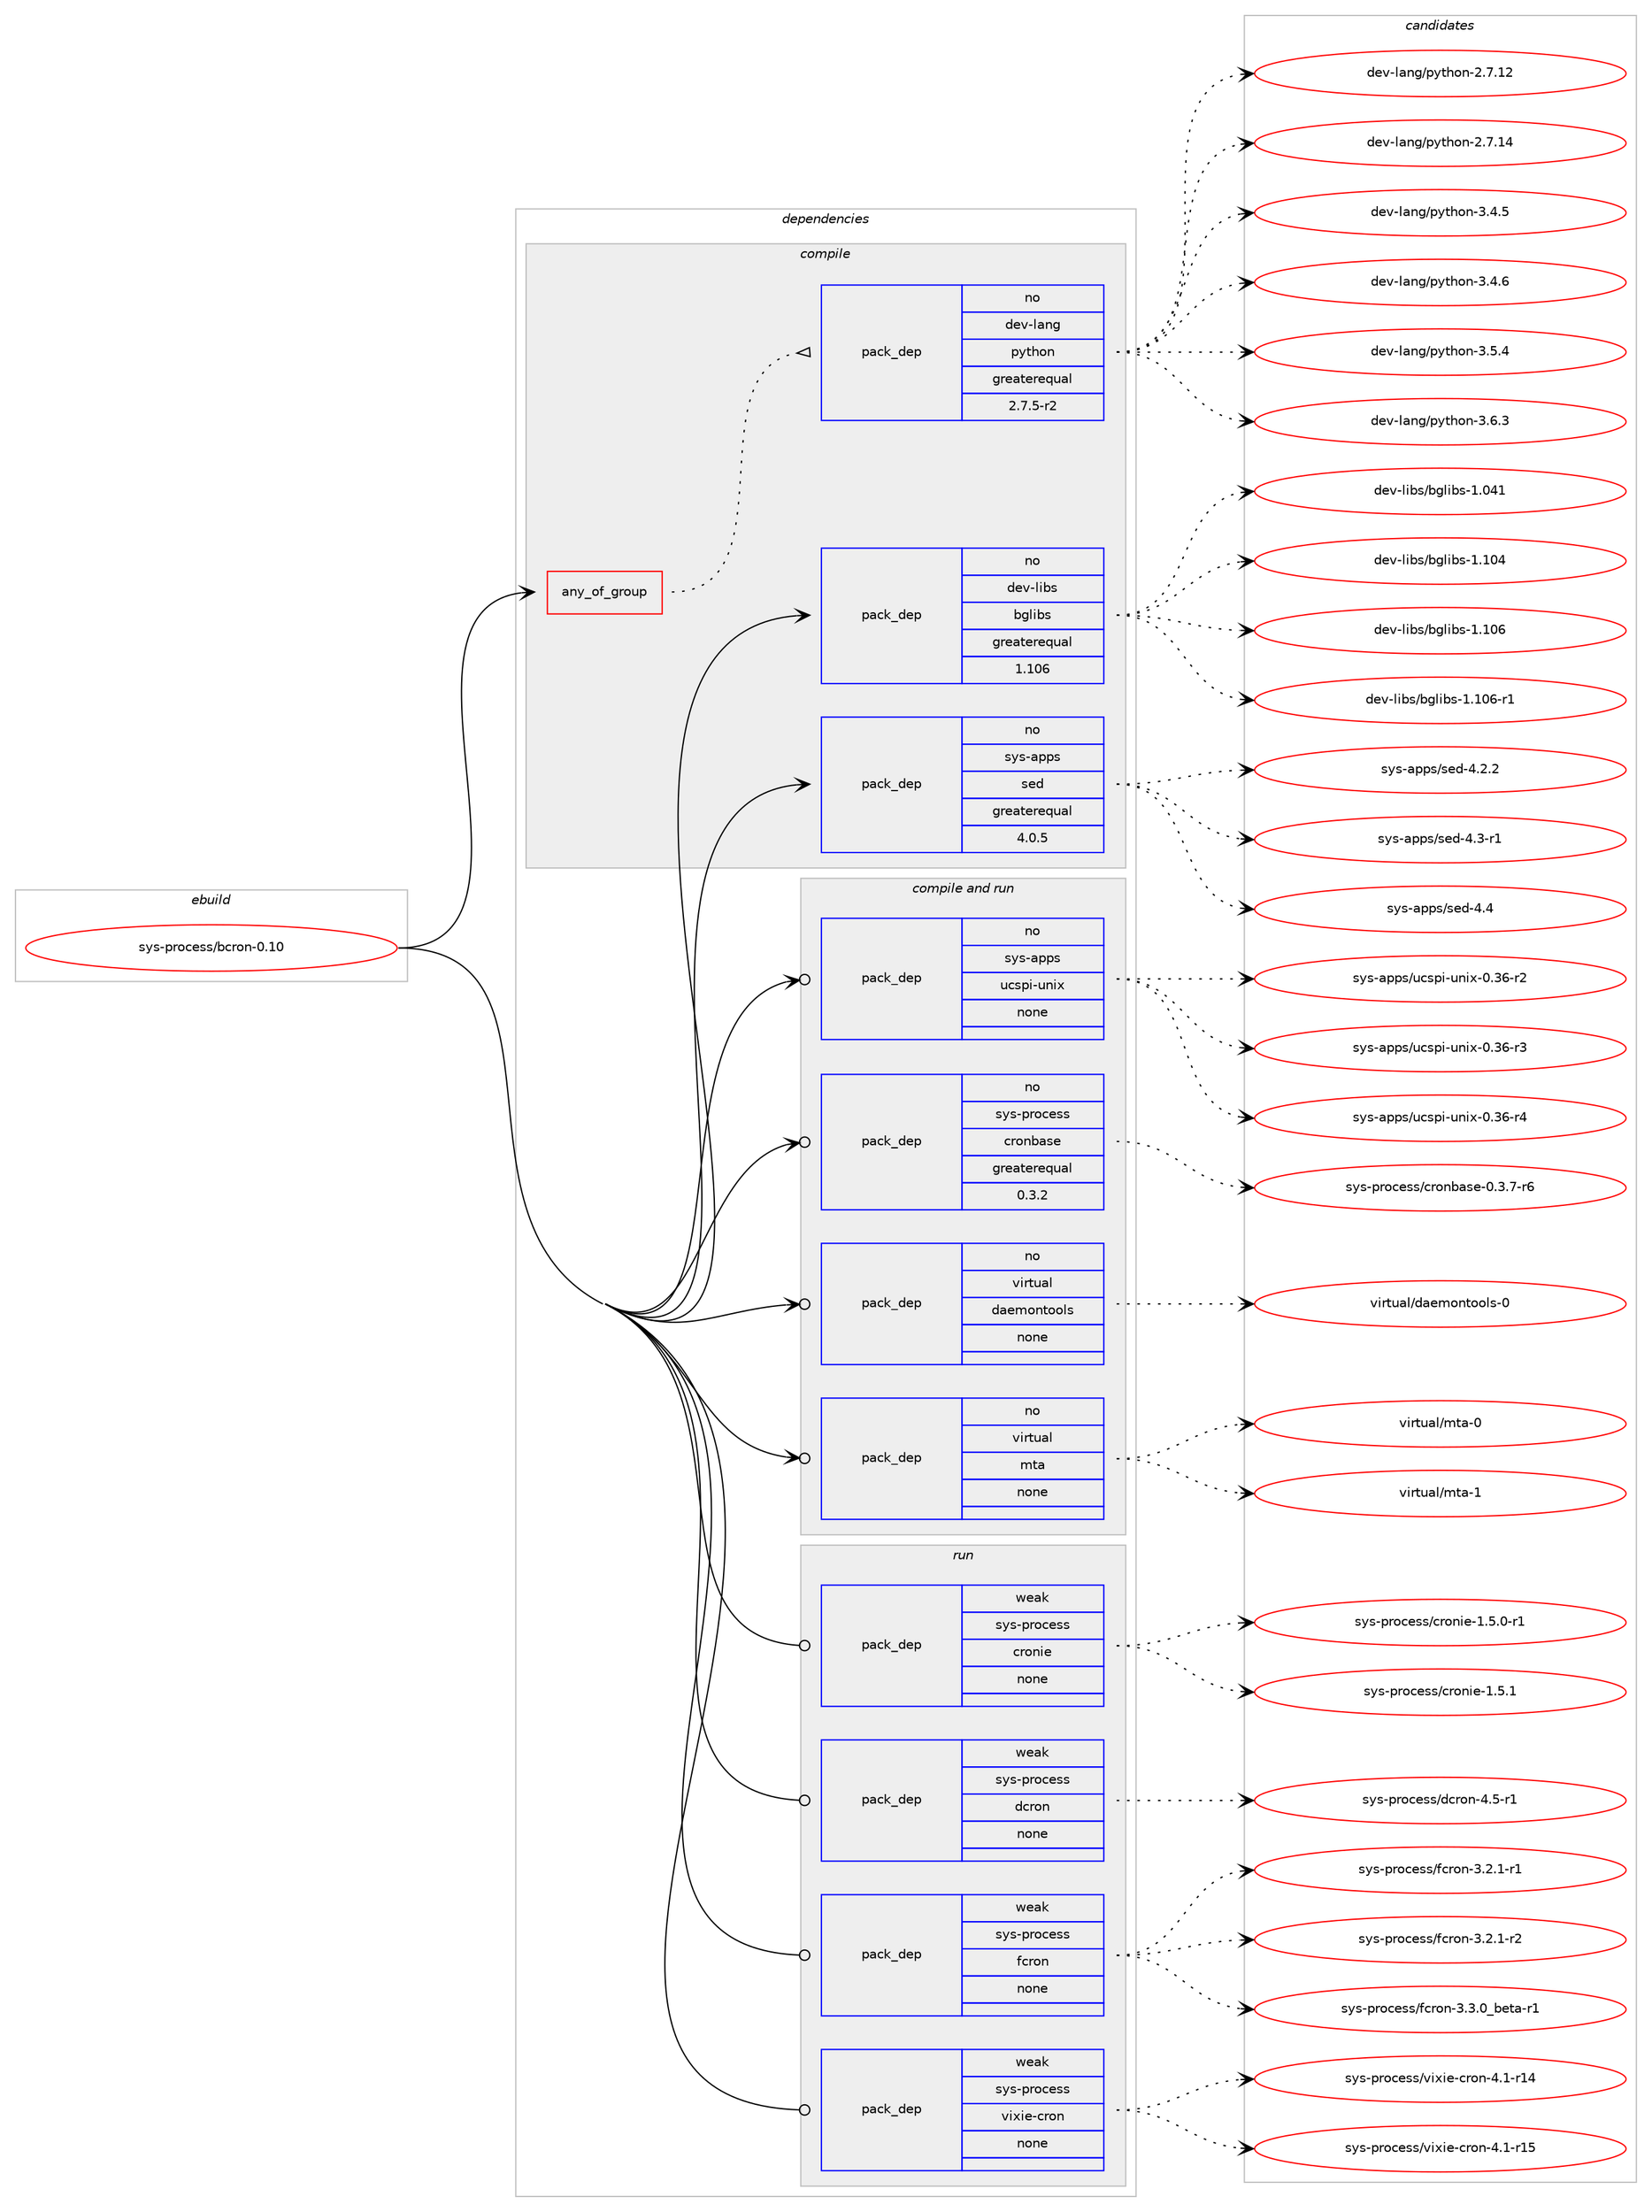 digraph prolog {

# *************
# Graph options
# *************

newrank=true;
concentrate=true;
compound=true;
graph [rankdir=LR,fontname=Helvetica,fontsize=10,ranksep=1.5];#, ranksep=2.5, nodesep=0.2];
edge  [arrowhead=vee];
node  [fontname=Helvetica,fontsize=10];

# **********
# The ebuild
# **********

subgraph cluster_leftcol {
color=gray;
rank=same;
label=<<i>ebuild</i>>;
id [label="sys-process/bcron-0.10", color=red, width=4, href="../sys-process/bcron-0.10.svg"];
}

# ****************
# The dependencies
# ****************

subgraph cluster_midcol {
color=gray;
label=<<i>dependencies</i>>;
subgraph cluster_compile {
fillcolor="#eeeeee";
style=filled;
label=<<i>compile</i>>;
subgraph any8492 {
dependency496571 [label=<<TABLE BORDER="0" CELLBORDER="1" CELLSPACING="0" CELLPADDING="4"><TR><TD CELLPADDING="10">any_of_group</TD></TR></TABLE>>, shape=none, color=red];subgraph pack369054 {
dependency496572 [label=<<TABLE BORDER="0" CELLBORDER="1" CELLSPACING="0" CELLPADDING="4" WIDTH="220"><TR><TD ROWSPAN="6" CELLPADDING="30">pack_dep</TD></TR><TR><TD WIDTH="110">no</TD></TR><TR><TD>dev-lang</TD></TR><TR><TD>python</TD></TR><TR><TD>greaterequal</TD></TR><TR><TD>2.7.5-r2</TD></TR></TABLE>>, shape=none, color=blue];
}
dependency496571:e -> dependency496572:w [weight=20,style="dotted",arrowhead="oinv"];
}
id:e -> dependency496571:w [weight=20,style="solid",arrowhead="vee"];
subgraph pack369055 {
dependency496573 [label=<<TABLE BORDER="0" CELLBORDER="1" CELLSPACING="0" CELLPADDING="4" WIDTH="220"><TR><TD ROWSPAN="6" CELLPADDING="30">pack_dep</TD></TR><TR><TD WIDTH="110">no</TD></TR><TR><TD>dev-libs</TD></TR><TR><TD>bglibs</TD></TR><TR><TD>greaterequal</TD></TR><TR><TD>1.106</TD></TR></TABLE>>, shape=none, color=blue];
}
id:e -> dependency496573:w [weight=20,style="solid",arrowhead="vee"];
subgraph pack369056 {
dependency496574 [label=<<TABLE BORDER="0" CELLBORDER="1" CELLSPACING="0" CELLPADDING="4" WIDTH="220"><TR><TD ROWSPAN="6" CELLPADDING="30">pack_dep</TD></TR><TR><TD WIDTH="110">no</TD></TR><TR><TD>sys-apps</TD></TR><TR><TD>sed</TD></TR><TR><TD>greaterequal</TD></TR><TR><TD>4.0.5</TD></TR></TABLE>>, shape=none, color=blue];
}
id:e -> dependency496574:w [weight=20,style="solid",arrowhead="vee"];
}
subgraph cluster_compileandrun {
fillcolor="#eeeeee";
style=filled;
label=<<i>compile and run</i>>;
subgraph pack369057 {
dependency496575 [label=<<TABLE BORDER="0" CELLBORDER="1" CELLSPACING="0" CELLPADDING="4" WIDTH="220"><TR><TD ROWSPAN="6" CELLPADDING="30">pack_dep</TD></TR><TR><TD WIDTH="110">no</TD></TR><TR><TD>sys-apps</TD></TR><TR><TD>ucspi-unix</TD></TR><TR><TD>none</TD></TR><TR><TD></TD></TR></TABLE>>, shape=none, color=blue];
}
id:e -> dependency496575:w [weight=20,style="solid",arrowhead="odotvee"];
subgraph pack369058 {
dependency496576 [label=<<TABLE BORDER="0" CELLBORDER="1" CELLSPACING="0" CELLPADDING="4" WIDTH="220"><TR><TD ROWSPAN="6" CELLPADDING="30">pack_dep</TD></TR><TR><TD WIDTH="110">no</TD></TR><TR><TD>sys-process</TD></TR><TR><TD>cronbase</TD></TR><TR><TD>greaterequal</TD></TR><TR><TD>0.3.2</TD></TR></TABLE>>, shape=none, color=blue];
}
id:e -> dependency496576:w [weight=20,style="solid",arrowhead="odotvee"];
subgraph pack369059 {
dependency496577 [label=<<TABLE BORDER="0" CELLBORDER="1" CELLSPACING="0" CELLPADDING="4" WIDTH="220"><TR><TD ROWSPAN="6" CELLPADDING="30">pack_dep</TD></TR><TR><TD WIDTH="110">no</TD></TR><TR><TD>virtual</TD></TR><TR><TD>daemontools</TD></TR><TR><TD>none</TD></TR><TR><TD></TD></TR></TABLE>>, shape=none, color=blue];
}
id:e -> dependency496577:w [weight=20,style="solid",arrowhead="odotvee"];
subgraph pack369060 {
dependency496578 [label=<<TABLE BORDER="0" CELLBORDER="1" CELLSPACING="0" CELLPADDING="4" WIDTH="220"><TR><TD ROWSPAN="6" CELLPADDING="30">pack_dep</TD></TR><TR><TD WIDTH="110">no</TD></TR><TR><TD>virtual</TD></TR><TR><TD>mta</TD></TR><TR><TD>none</TD></TR><TR><TD></TD></TR></TABLE>>, shape=none, color=blue];
}
id:e -> dependency496578:w [weight=20,style="solid",arrowhead="odotvee"];
}
subgraph cluster_run {
fillcolor="#eeeeee";
style=filled;
label=<<i>run</i>>;
subgraph pack369061 {
dependency496579 [label=<<TABLE BORDER="0" CELLBORDER="1" CELLSPACING="0" CELLPADDING="4" WIDTH="220"><TR><TD ROWSPAN="6" CELLPADDING="30">pack_dep</TD></TR><TR><TD WIDTH="110">weak</TD></TR><TR><TD>sys-process</TD></TR><TR><TD>cronie</TD></TR><TR><TD>none</TD></TR><TR><TD></TD></TR></TABLE>>, shape=none, color=blue];
}
id:e -> dependency496579:w [weight=20,style="solid",arrowhead="odot"];
subgraph pack369062 {
dependency496580 [label=<<TABLE BORDER="0" CELLBORDER="1" CELLSPACING="0" CELLPADDING="4" WIDTH="220"><TR><TD ROWSPAN="6" CELLPADDING="30">pack_dep</TD></TR><TR><TD WIDTH="110">weak</TD></TR><TR><TD>sys-process</TD></TR><TR><TD>dcron</TD></TR><TR><TD>none</TD></TR><TR><TD></TD></TR></TABLE>>, shape=none, color=blue];
}
id:e -> dependency496580:w [weight=20,style="solid",arrowhead="odot"];
subgraph pack369063 {
dependency496581 [label=<<TABLE BORDER="0" CELLBORDER="1" CELLSPACING="0" CELLPADDING="4" WIDTH="220"><TR><TD ROWSPAN="6" CELLPADDING="30">pack_dep</TD></TR><TR><TD WIDTH="110">weak</TD></TR><TR><TD>sys-process</TD></TR><TR><TD>fcron</TD></TR><TR><TD>none</TD></TR><TR><TD></TD></TR></TABLE>>, shape=none, color=blue];
}
id:e -> dependency496581:w [weight=20,style="solid",arrowhead="odot"];
subgraph pack369064 {
dependency496582 [label=<<TABLE BORDER="0" CELLBORDER="1" CELLSPACING="0" CELLPADDING="4" WIDTH="220"><TR><TD ROWSPAN="6" CELLPADDING="30">pack_dep</TD></TR><TR><TD WIDTH="110">weak</TD></TR><TR><TD>sys-process</TD></TR><TR><TD>vixie-cron</TD></TR><TR><TD>none</TD></TR><TR><TD></TD></TR></TABLE>>, shape=none, color=blue];
}
id:e -> dependency496582:w [weight=20,style="solid",arrowhead="odot"];
}
}

# **************
# The candidates
# **************

subgraph cluster_choices {
rank=same;
color=gray;
label=<<i>candidates</i>>;

subgraph choice369054 {
color=black;
nodesep=1;
choice10010111845108971101034711212111610411111045504655464950 [label="dev-lang/python-2.7.12", color=red, width=4,href="../dev-lang/python-2.7.12.svg"];
choice10010111845108971101034711212111610411111045504655464952 [label="dev-lang/python-2.7.14", color=red, width=4,href="../dev-lang/python-2.7.14.svg"];
choice100101118451089711010347112121116104111110455146524653 [label="dev-lang/python-3.4.5", color=red, width=4,href="../dev-lang/python-3.4.5.svg"];
choice100101118451089711010347112121116104111110455146524654 [label="dev-lang/python-3.4.6", color=red, width=4,href="../dev-lang/python-3.4.6.svg"];
choice100101118451089711010347112121116104111110455146534652 [label="dev-lang/python-3.5.4", color=red, width=4,href="../dev-lang/python-3.5.4.svg"];
choice100101118451089711010347112121116104111110455146544651 [label="dev-lang/python-3.6.3", color=red, width=4,href="../dev-lang/python-3.6.3.svg"];
dependency496572:e -> choice10010111845108971101034711212111610411111045504655464950:w [style=dotted,weight="100"];
dependency496572:e -> choice10010111845108971101034711212111610411111045504655464952:w [style=dotted,weight="100"];
dependency496572:e -> choice100101118451089711010347112121116104111110455146524653:w [style=dotted,weight="100"];
dependency496572:e -> choice100101118451089711010347112121116104111110455146524654:w [style=dotted,weight="100"];
dependency496572:e -> choice100101118451089711010347112121116104111110455146534652:w [style=dotted,weight="100"];
dependency496572:e -> choice100101118451089711010347112121116104111110455146544651:w [style=dotted,weight="100"];
}
subgraph choice369055 {
color=black;
nodesep=1;
choice1001011184510810598115479810310810598115454946485249 [label="dev-libs/bglibs-1.041", color=red, width=4,href="../dev-libs/bglibs-1.041.svg"];
choice1001011184510810598115479810310810598115454946494852 [label="dev-libs/bglibs-1.104", color=red, width=4,href="../dev-libs/bglibs-1.104.svg"];
choice1001011184510810598115479810310810598115454946494854 [label="dev-libs/bglibs-1.106", color=red, width=4,href="../dev-libs/bglibs-1.106.svg"];
choice10010111845108105981154798103108105981154549464948544511449 [label="dev-libs/bglibs-1.106-r1", color=red, width=4,href="../dev-libs/bglibs-1.106-r1.svg"];
dependency496573:e -> choice1001011184510810598115479810310810598115454946485249:w [style=dotted,weight="100"];
dependency496573:e -> choice1001011184510810598115479810310810598115454946494852:w [style=dotted,weight="100"];
dependency496573:e -> choice1001011184510810598115479810310810598115454946494854:w [style=dotted,weight="100"];
dependency496573:e -> choice10010111845108105981154798103108105981154549464948544511449:w [style=dotted,weight="100"];
}
subgraph choice369056 {
color=black;
nodesep=1;
choice115121115459711211211547115101100455246504650 [label="sys-apps/sed-4.2.2", color=red, width=4,href="../sys-apps/sed-4.2.2.svg"];
choice115121115459711211211547115101100455246514511449 [label="sys-apps/sed-4.3-r1", color=red, width=4,href="../sys-apps/sed-4.3-r1.svg"];
choice11512111545971121121154711510110045524652 [label="sys-apps/sed-4.4", color=red, width=4,href="../sys-apps/sed-4.4.svg"];
dependency496574:e -> choice115121115459711211211547115101100455246504650:w [style=dotted,weight="100"];
dependency496574:e -> choice115121115459711211211547115101100455246514511449:w [style=dotted,weight="100"];
dependency496574:e -> choice11512111545971121121154711510110045524652:w [style=dotted,weight="100"];
}
subgraph choice369057 {
color=black;
nodesep=1;
choice115121115459711211211547117991151121054511711010512045484651544511450 [label="sys-apps/ucspi-unix-0.36-r2", color=red, width=4,href="../sys-apps/ucspi-unix-0.36-r2.svg"];
choice115121115459711211211547117991151121054511711010512045484651544511451 [label="sys-apps/ucspi-unix-0.36-r3", color=red, width=4,href="../sys-apps/ucspi-unix-0.36-r3.svg"];
choice115121115459711211211547117991151121054511711010512045484651544511452 [label="sys-apps/ucspi-unix-0.36-r4", color=red, width=4,href="../sys-apps/ucspi-unix-0.36-r4.svg"];
dependency496575:e -> choice115121115459711211211547117991151121054511711010512045484651544511450:w [style=dotted,weight="100"];
dependency496575:e -> choice115121115459711211211547117991151121054511711010512045484651544511451:w [style=dotted,weight="100"];
dependency496575:e -> choice115121115459711211211547117991151121054511711010512045484651544511452:w [style=dotted,weight="100"];
}
subgraph choice369058 {
color=black;
nodesep=1;
choice1151211154511211411199101115115479911411111098971151014548465146554511454 [label="sys-process/cronbase-0.3.7-r6", color=red, width=4,href="../sys-process/cronbase-0.3.7-r6.svg"];
dependency496576:e -> choice1151211154511211411199101115115479911411111098971151014548465146554511454:w [style=dotted,weight="100"];
}
subgraph choice369059 {
color=black;
nodesep=1;
choice1181051141161179710847100971011091111101161111111081154548 [label="virtual/daemontools-0", color=red, width=4,href="../virtual/daemontools-0.svg"];
dependency496577:e -> choice1181051141161179710847100971011091111101161111111081154548:w [style=dotted,weight="100"];
}
subgraph choice369060 {
color=black;
nodesep=1;
choice1181051141161179710847109116974548 [label="virtual/mta-0", color=red, width=4,href="../virtual/mta-0.svg"];
choice1181051141161179710847109116974549 [label="virtual/mta-1", color=red, width=4,href="../virtual/mta-1.svg"];
dependency496578:e -> choice1181051141161179710847109116974548:w [style=dotted,weight="100"];
dependency496578:e -> choice1181051141161179710847109116974549:w [style=dotted,weight="100"];
}
subgraph choice369061 {
color=black;
nodesep=1;
choice115121115451121141119910111511547991141111101051014549465346484511449 [label="sys-process/cronie-1.5.0-r1", color=red, width=4,href="../sys-process/cronie-1.5.0-r1.svg"];
choice11512111545112114111991011151154799114111110105101454946534649 [label="sys-process/cronie-1.5.1", color=red, width=4,href="../sys-process/cronie-1.5.1.svg"];
dependency496579:e -> choice115121115451121141119910111511547991141111101051014549465346484511449:w [style=dotted,weight="100"];
dependency496579:e -> choice11512111545112114111991011151154799114111110105101454946534649:w [style=dotted,weight="100"];
}
subgraph choice369062 {
color=black;
nodesep=1;
choice11512111545112114111991011151154710099114111110455246534511449 [label="sys-process/dcron-4.5-r1", color=red, width=4,href="../sys-process/dcron-4.5-r1.svg"];
dependency496580:e -> choice11512111545112114111991011151154710099114111110455246534511449:w [style=dotted,weight="100"];
}
subgraph choice369063 {
color=black;
nodesep=1;
choice115121115451121141119910111511547102991141111104551465046494511449 [label="sys-process/fcron-3.2.1-r1", color=red, width=4,href="../sys-process/fcron-3.2.1-r1.svg"];
choice115121115451121141119910111511547102991141111104551465046494511450 [label="sys-process/fcron-3.2.1-r2", color=red, width=4,href="../sys-process/fcron-3.2.1-r2.svg"];
choice115121115451121141119910111511547102991141111104551465146489598101116974511449 [label="sys-process/fcron-3.3.0_beta-r1", color=red, width=4,href="../sys-process/fcron-3.3.0_beta-r1.svg"];
dependency496581:e -> choice115121115451121141119910111511547102991141111104551465046494511449:w [style=dotted,weight="100"];
dependency496581:e -> choice115121115451121141119910111511547102991141111104551465046494511450:w [style=dotted,weight="100"];
dependency496581:e -> choice115121115451121141119910111511547102991141111104551465146489598101116974511449:w [style=dotted,weight="100"];
}
subgraph choice369064 {
color=black;
nodesep=1;
choice115121115451121141119910111511547118105120105101459911411111045524649451144952 [label="sys-process/vixie-cron-4.1-r14", color=red, width=4,href="../sys-process/vixie-cron-4.1-r14.svg"];
choice115121115451121141119910111511547118105120105101459911411111045524649451144953 [label="sys-process/vixie-cron-4.1-r15", color=red, width=4,href="../sys-process/vixie-cron-4.1-r15.svg"];
dependency496582:e -> choice115121115451121141119910111511547118105120105101459911411111045524649451144952:w [style=dotted,weight="100"];
dependency496582:e -> choice115121115451121141119910111511547118105120105101459911411111045524649451144953:w [style=dotted,weight="100"];
}
}

}

